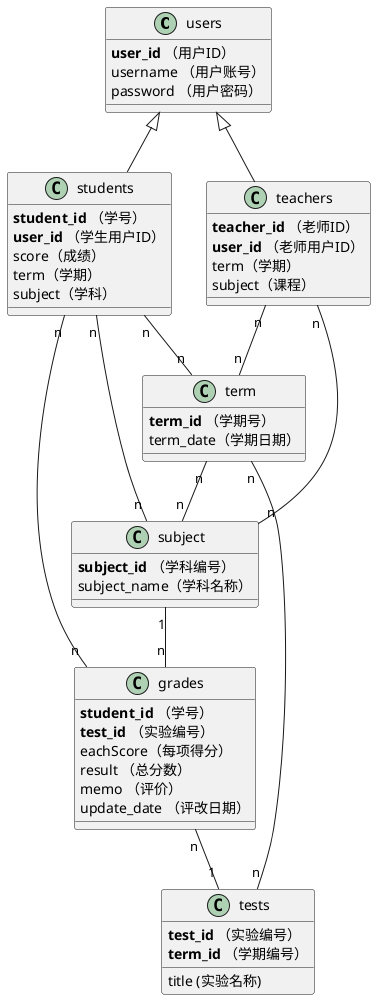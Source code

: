 @startuml
class users {
    <b>user_id</b> （用户ID）
    username （用户账号）
    password （用户密码）

}
class teachers{
    <b>teacher_id</b> （老师ID）
    <b>user_id</b> （老师用户ID）
    term（学期）
    subject（课程）
}
class students{
    <b>student_id</b> （学号）
    <b>user_id</b> （学生用户ID）
    score（成绩）
    term（学期）
    subject（学科）
}
users <|- students
users <|-- teachers

class term{
    <b>term_id</b> （学期号）
    term_date（学期日期）
}
class subject{
    <b>subject_id</b> （学科编号）
    subject_name（学科名称）
}
class grades {
    <b>student_id</b> （学号）
    <b>test_id</b> （实验编号）
    eachScore（每项得分）
    result （总分数）
    memo （评价）
    update_date （评改日期）
}

class tests {
    <b>test_id</b> （实验编号）
       title (实验名称)
    <b>term_id</b> （学期编号）


}
students "n" -- "n"term
teachers "n" -- "n" term
students "n" -- "n" subject
teachers "n" -- "n" subject
students "n" -- "n" grades
term "n" -- "n" subject
subject "1" -- "n" grades
grades "n" -- "1" tests
term "n" -- "n" tests
@enduml